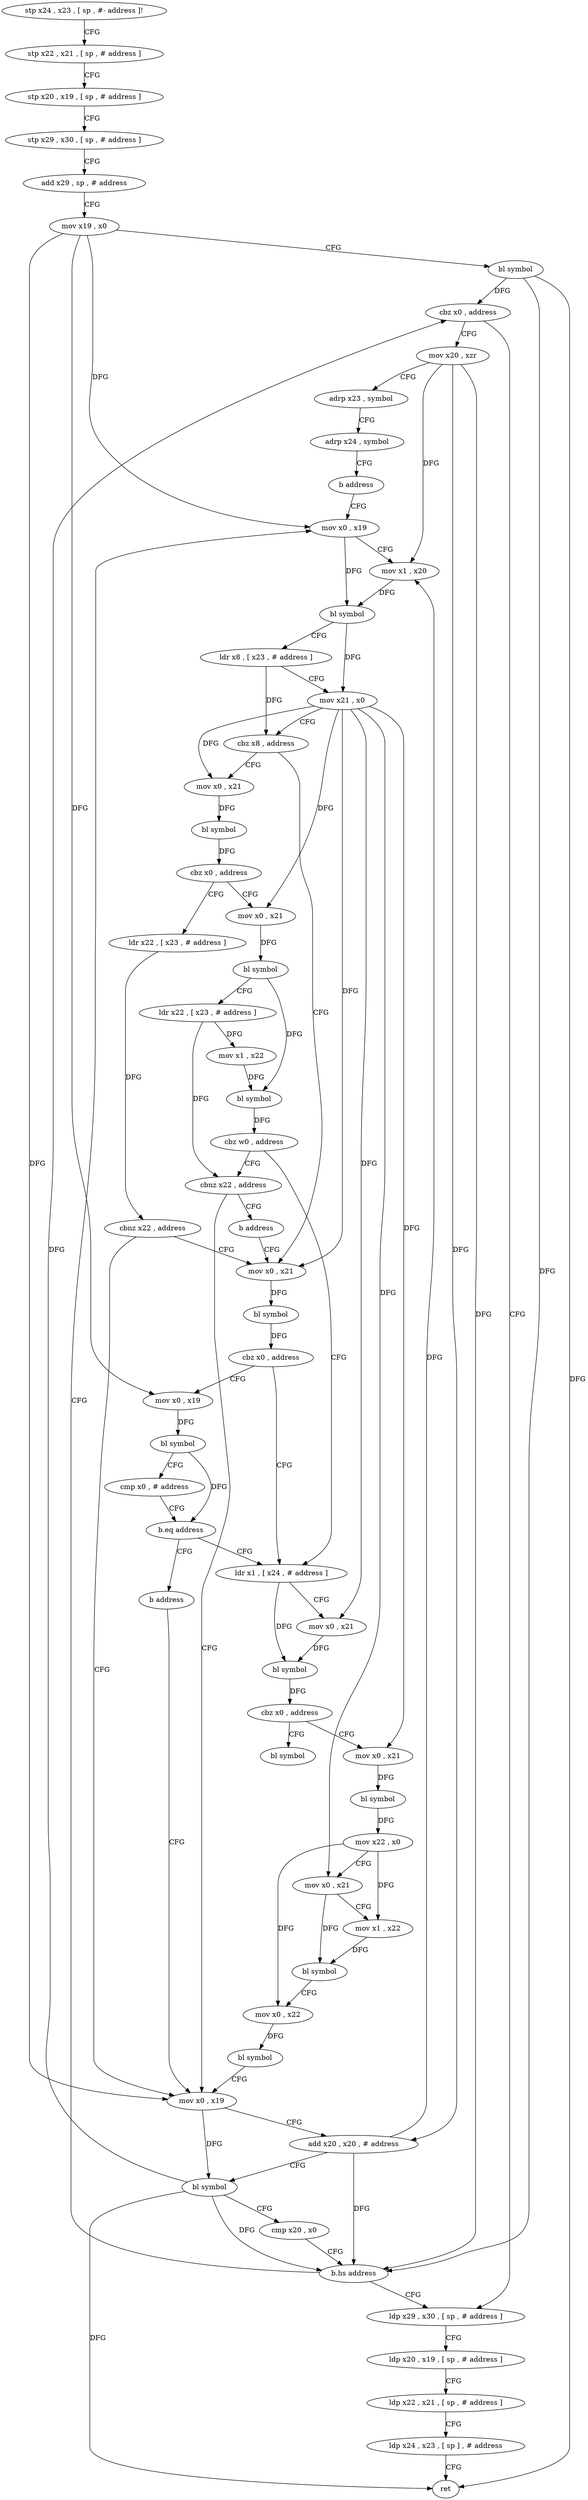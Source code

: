 digraph "func" {
"4217504" [label = "stp x24 , x23 , [ sp , #- address ]!" ]
"4217508" [label = "stp x22 , x21 , [ sp , # address ]" ]
"4217512" [label = "stp x20 , x19 , [ sp , # address ]" ]
"4217516" [label = "stp x29 , x30 , [ sp , # address ]" ]
"4217520" [label = "add x29 , sp , # address" ]
"4217524" [label = "mov x19 , x0" ]
"4217528" [label = "bl symbol" ]
"4217532" [label = "cbz x0 , address" ]
"4217736" [label = "ldp x29 , x30 , [ sp , # address ]" ]
"4217536" [label = "mov x20 , xzr" ]
"4217740" [label = "ldp x20 , x19 , [ sp , # address ]" ]
"4217744" [label = "ldp x22 , x21 , [ sp , # address ]" ]
"4217748" [label = "ldp x24 , x23 , [ sp ] , # address" ]
"4217752" [label = "ret" ]
"4217540" [label = "adrp x23 , symbol" ]
"4217544" [label = "adrp x24 , symbol" ]
"4217548" [label = "b address" ]
"4217620" [label = "mov x0 , x19" ]
"4217624" [label = "mov x1 , x20" ]
"4217628" [label = "bl symbol" ]
"4217632" [label = "ldr x8 , [ x23 , # address ]" ]
"4217636" [label = "mov x21 , x0" ]
"4217640" [label = "cbz x8 , address" ]
"4217696" [label = "mov x0 , x21" ]
"4217644" [label = "mov x0 , x21" ]
"4217700" [label = "bl symbol" ]
"4217704" [label = "cbz x0 , address" ]
"4217552" [label = "ldr x1 , [ x24 , # address ]" ]
"4217708" [label = "mov x0 , x19" ]
"4217648" [label = "bl symbol" ]
"4217652" [label = "cbz x0 , address" ]
"4217688" [label = "ldr x22 , [ x23 , # address ]" ]
"4217656" [label = "mov x0 , x21" ]
"4217556" [label = "mov x0 , x21" ]
"4217560" [label = "bl symbol" ]
"4217564" [label = "cbz x0 , address" ]
"4217728" [label = "bl symbol" ]
"4217568" [label = "mov x0 , x21" ]
"4217712" [label = "bl symbol" ]
"4217716" [label = "cmp x0 , # address" ]
"4217720" [label = "b.eq address" ]
"4217724" [label = "b address" ]
"4217692" [label = "cbnz x22 , address" ]
"4217600" [label = "mov x0 , x19" ]
"4217660" [label = "bl symbol" ]
"4217664" [label = "ldr x22 , [ x23 , # address ]" ]
"4217668" [label = "mov x1 , x22" ]
"4217672" [label = "bl symbol" ]
"4217676" [label = "cbz w0 , address" ]
"4217680" [label = "cbnz x22 , address" ]
"4217572" [label = "bl symbol" ]
"4217576" [label = "mov x22 , x0" ]
"4217580" [label = "mov x0 , x21" ]
"4217584" [label = "mov x1 , x22" ]
"4217588" [label = "bl symbol" ]
"4217592" [label = "mov x0 , x22" ]
"4217596" [label = "bl symbol" ]
"4217604" [label = "add x20 , x20 , # address" ]
"4217608" [label = "bl symbol" ]
"4217612" [label = "cmp x20 , x0" ]
"4217616" [label = "b.hs address" ]
"4217684" [label = "b address" ]
"4217504" -> "4217508" [ label = "CFG" ]
"4217508" -> "4217512" [ label = "CFG" ]
"4217512" -> "4217516" [ label = "CFG" ]
"4217516" -> "4217520" [ label = "CFG" ]
"4217520" -> "4217524" [ label = "CFG" ]
"4217524" -> "4217528" [ label = "CFG" ]
"4217524" -> "4217620" [ label = "DFG" ]
"4217524" -> "4217708" [ label = "DFG" ]
"4217524" -> "4217600" [ label = "DFG" ]
"4217528" -> "4217532" [ label = "DFG" ]
"4217528" -> "4217752" [ label = "DFG" ]
"4217528" -> "4217616" [ label = "DFG" ]
"4217532" -> "4217736" [ label = "CFG" ]
"4217532" -> "4217536" [ label = "CFG" ]
"4217736" -> "4217740" [ label = "CFG" ]
"4217536" -> "4217540" [ label = "CFG" ]
"4217536" -> "4217624" [ label = "DFG" ]
"4217536" -> "4217604" [ label = "DFG" ]
"4217536" -> "4217616" [ label = "DFG" ]
"4217740" -> "4217744" [ label = "CFG" ]
"4217744" -> "4217748" [ label = "CFG" ]
"4217748" -> "4217752" [ label = "CFG" ]
"4217540" -> "4217544" [ label = "CFG" ]
"4217544" -> "4217548" [ label = "CFG" ]
"4217548" -> "4217620" [ label = "CFG" ]
"4217620" -> "4217624" [ label = "CFG" ]
"4217620" -> "4217628" [ label = "DFG" ]
"4217624" -> "4217628" [ label = "DFG" ]
"4217628" -> "4217632" [ label = "CFG" ]
"4217628" -> "4217636" [ label = "DFG" ]
"4217632" -> "4217636" [ label = "CFG" ]
"4217632" -> "4217640" [ label = "DFG" ]
"4217636" -> "4217640" [ label = "CFG" ]
"4217636" -> "4217696" [ label = "DFG" ]
"4217636" -> "4217644" [ label = "DFG" ]
"4217636" -> "4217556" [ label = "DFG" ]
"4217636" -> "4217656" [ label = "DFG" ]
"4217636" -> "4217568" [ label = "DFG" ]
"4217636" -> "4217580" [ label = "DFG" ]
"4217640" -> "4217696" [ label = "CFG" ]
"4217640" -> "4217644" [ label = "CFG" ]
"4217696" -> "4217700" [ label = "DFG" ]
"4217644" -> "4217648" [ label = "DFG" ]
"4217700" -> "4217704" [ label = "DFG" ]
"4217704" -> "4217552" [ label = "CFG" ]
"4217704" -> "4217708" [ label = "CFG" ]
"4217552" -> "4217556" [ label = "CFG" ]
"4217552" -> "4217560" [ label = "DFG" ]
"4217708" -> "4217712" [ label = "DFG" ]
"4217648" -> "4217652" [ label = "DFG" ]
"4217652" -> "4217688" [ label = "CFG" ]
"4217652" -> "4217656" [ label = "CFG" ]
"4217688" -> "4217692" [ label = "DFG" ]
"4217656" -> "4217660" [ label = "DFG" ]
"4217556" -> "4217560" [ label = "DFG" ]
"4217560" -> "4217564" [ label = "DFG" ]
"4217564" -> "4217728" [ label = "CFG" ]
"4217564" -> "4217568" [ label = "CFG" ]
"4217568" -> "4217572" [ label = "DFG" ]
"4217712" -> "4217716" [ label = "CFG" ]
"4217712" -> "4217720" [ label = "DFG" ]
"4217716" -> "4217720" [ label = "CFG" ]
"4217720" -> "4217552" [ label = "CFG" ]
"4217720" -> "4217724" [ label = "CFG" ]
"4217724" -> "4217600" [ label = "CFG" ]
"4217692" -> "4217600" [ label = "CFG" ]
"4217692" -> "4217696" [ label = "CFG" ]
"4217600" -> "4217604" [ label = "CFG" ]
"4217600" -> "4217608" [ label = "DFG" ]
"4217660" -> "4217664" [ label = "CFG" ]
"4217660" -> "4217672" [ label = "DFG" ]
"4217664" -> "4217668" [ label = "DFG" ]
"4217664" -> "4217680" [ label = "DFG" ]
"4217668" -> "4217672" [ label = "DFG" ]
"4217672" -> "4217676" [ label = "DFG" ]
"4217676" -> "4217552" [ label = "CFG" ]
"4217676" -> "4217680" [ label = "CFG" ]
"4217680" -> "4217600" [ label = "CFG" ]
"4217680" -> "4217684" [ label = "CFG" ]
"4217572" -> "4217576" [ label = "DFG" ]
"4217576" -> "4217580" [ label = "CFG" ]
"4217576" -> "4217584" [ label = "DFG" ]
"4217576" -> "4217592" [ label = "DFG" ]
"4217580" -> "4217584" [ label = "CFG" ]
"4217580" -> "4217588" [ label = "DFG" ]
"4217584" -> "4217588" [ label = "DFG" ]
"4217588" -> "4217592" [ label = "CFG" ]
"4217592" -> "4217596" [ label = "DFG" ]
"4217596" -> "4217600" [ label = "CFG" ]
"4217604" -> "4217608" [ label = "CFG" ]
"4217604" -> "4217624" [ label = "DFG" ]
"4217604" -> "4217616" [ label = "DFG" ]
"4217608" -> "4217612" [ label = "CFG" ]
"4217608" -> "4217532" [ label = "DFG" ]
"4217608" -> "4217752" [ label = "DFG" ]
"4217608" -> "4217616" [ label = "DFG" ]
"4217612" -> "4217616" [ label = "CFG" ]
"4217616" -> "4217736" [ label = "CFG" ]
"4217616" -> "4217620" [ label = "CFG" ]
"4217684" -> "4217696" [ label = "CFG" ]
}

